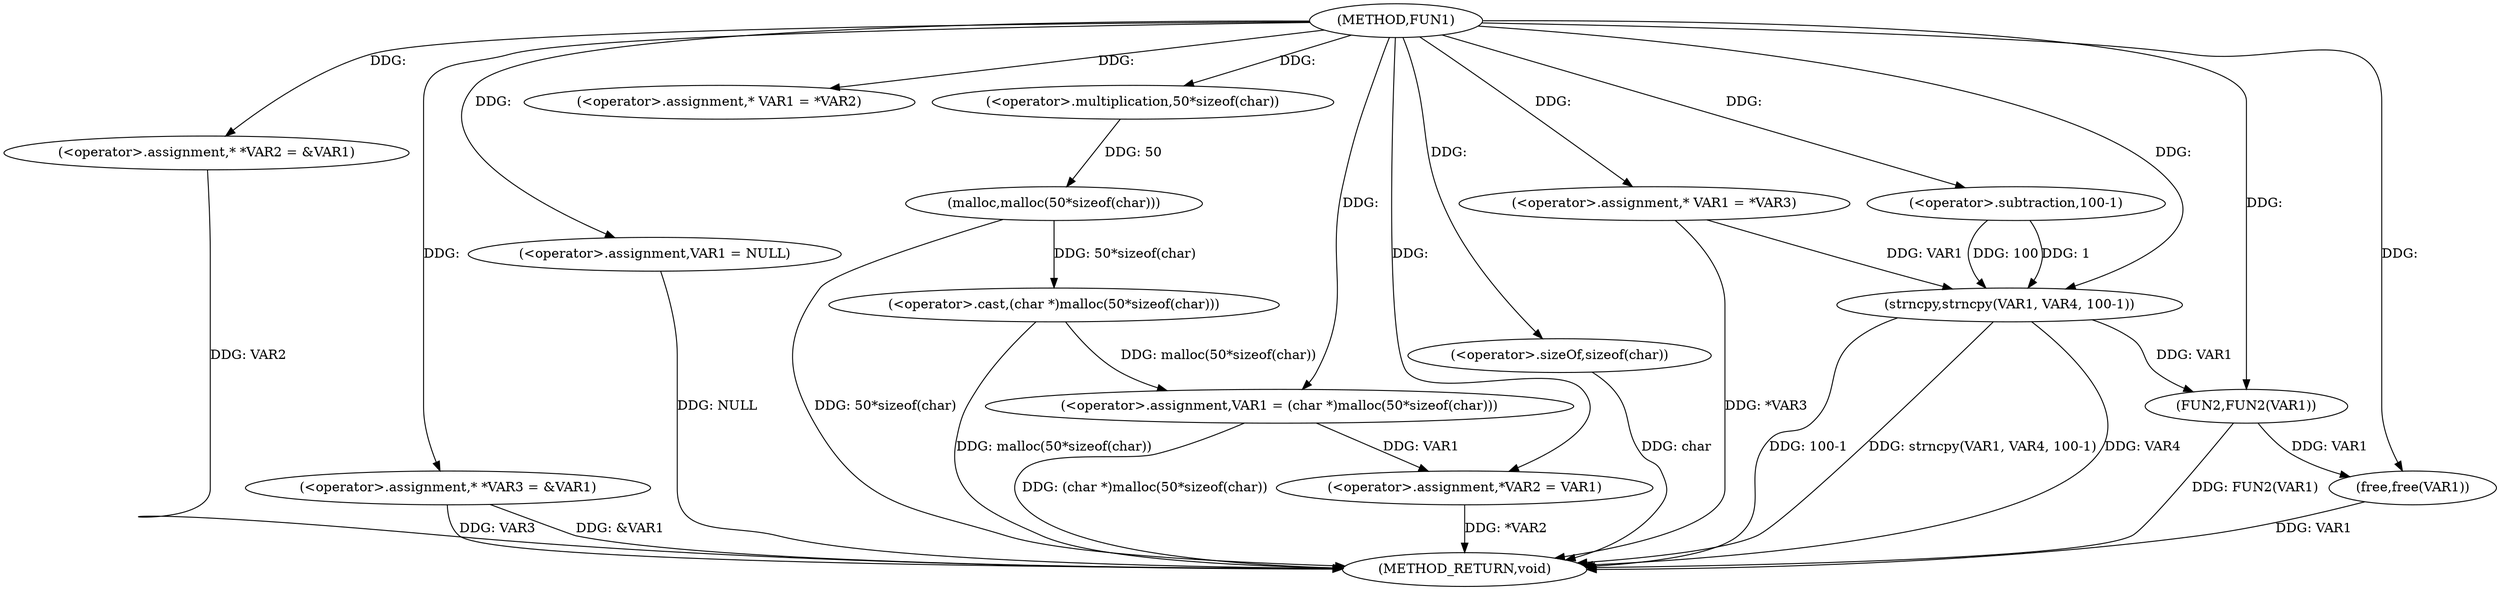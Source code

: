 digraph FUN1 {  
"1000100" [label = "(METHOD,FUN1)" ]
"1000153" [label = "(METHOD_RETURN,void)" ]
"1000104" [label = "(<operator>.assignment,* *VAR2 = &VAR1)" ]
"1000109" [label = "(<operator>.assignment,* *VAR3 = &VAR1)" ]
"1000113" [label = "(<operator>.assignment,VAR1 = NULL)" ]
"1000118" [label = "(<operator>.assignment,* VAR1 = *VAR2)" ]
"1000122" [label = "(<operator>.assignment,VAR1 = (char *)malloc(50*sizeof(char)))" ]
"1000124" [label = "(<operator>.cast,(char *)malloc(50*sizeof(char)))" ]
"1000126" [label = "(malloc,malloc(50*sizeof(char)))" ]
"1000127" [label = "(<operator>.multiplication,50*sizeof(char))" ]
"1000129" [label = "(<operator>.sizeOf,sizeof(char))" ]
"1000131" [label = "(<operator>.assignment,*VAR2 = VAR1)" ]
"1000137" [label = "(<operator>.assignment,* VAR1 = *VAR3)" ]
"1000143" [label = "(strncpy,strncpy(VAR1, VAR4, 100-1))" ]
"1000146" [label = "(<operator>.subtraction,100-1)" ]
"1000149" [label = "(FUN2,FUN2(VAR1))" ]
"1000151" [label = "(free,free(VAR1))" ]
  "1000104" -> "1000153"  [ label = "DDG: VAR2"] 
  "1000151" -> "1000153"  [ label = "DDG: VAR1"] 
  "1000113" -> "1000153"  [ label = "DDG: NULL"] 
  "1000149" -> "1000153"  [ label = "DDG: FUN2(VAR1)"] 
  "1000126" -> "1000153"  [ label = "DDG: 50*sizeof(char)"] 
  "1000143" -> "1000153"  [ label = "DDG: 100-1"] 
  "1000109" -> "1000153"  [ label = "DDG: &VAR1"] 
  "1000129" -> "1000153"  [ label = "DDG: char"] 
  "1000124" -> "1000153"  [ label = "DDG: malloc(50*sizeof(char))"] 
  "1000131" -> "1000153"  [ label = "DDG: *VAR2"] 
  "1000137" -> "1000153"  [ label = "DDG: *VAR3"] 
  "1000109" -> "1000153"  [ label = "DDG: VAR3"] 
  "1000143" -> "1000153"  [ label = "DDG: strncpy(VAR1, VAR4, 100-1)"] 
  "1000143" -> "1000153"  [ label = "DDG: VAR4"] 
  "1000122" -> "1000153"  [ label = "DDG: (char *)malloc(50*sizeof(char))"] 
  "1000100" -> "1000104"  [ label = "DDG: "] 
  "1000100" -> "1000109"  [ label = "DDG: "] 
  "1000100" -> "1000113"  [ label = "DDG: "] 
  "1000100" -> "1000118"  [ label = "DDG: "] 
  "1000124" -> "1000122"  [ label = "DDG: malloc(50*sizeof(char))"] 
  "1000100" -> "1000122"  [ label = "DDG: "] 
  "1000126" -> "1000124"  [ label = "DDG: 50*sizeof(char)"] 
  "1000127" -> "1000126"  [ label = "DDG: 50"] 
  "1000100" -> "1000127"  [ label = "DDG: "] 
  "1000100" -> "1000129"  [ label = "DDG: "] 
  "1000122" -> "1000131"  [ label = "DDG: VAR1"] 
  "1000100" -> "1000131"  [ label = "DDG: "] 
  "1000100" -> "1000137"  [ label = "DDG: "] 
  "1000137" -> "1000143"  [ label = "DDG: VAR1"] 
  "1000100" -> "1000143"  [ label = "DDG: "] 
  "1000146" -> "1000143"  [ label = "DDG: 100"] 
  "1000146" -> "1000143"  [ label = "DDG: 1"] 
  "1000100" -> "1000146"  [ label = "DDG: "] 
  "1000143" -> "1000149"  [ label = "DDG: VAR1"] 
  "1000100" -> "1000149"  [ label = "DDG: "] 
  "1000149" -> "1000151"  [ label = "DDG: VAR1"] 
  "1000100" -> "1000151"  [ label = "DDG: "] 
}
